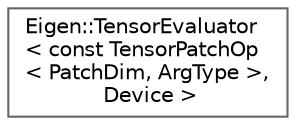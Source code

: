 digraph "类继承关系图"
{
 // LATEX_PDF_SIZE
  bgcolor="transparent";
  edge [fontname=Helvetica,fontsize=10,labelfontname=Helvetica,labelfontsize=10];
  node [fontname=Helvetica,fontsize=10,shape=box,height=0.2,width=0.4];
  rankdir="LR";
  Node0 [id="Node000000",label="Eigen::TensorEvaluator\l\< const TensorPatchOp\l\< PatchDim, ArgType \>,\l Device \>",height=0.2,width=0.4,color="grey40", fillcolor="white", style="filled",URL="$struct_eigen_1_1_tensor_evaluator_3_01const_01_tensor_patch_op_3_01_patch_dim_00_01_arg_type_01_4_00_01_device_01_4.html",tooltip=" "];
}
